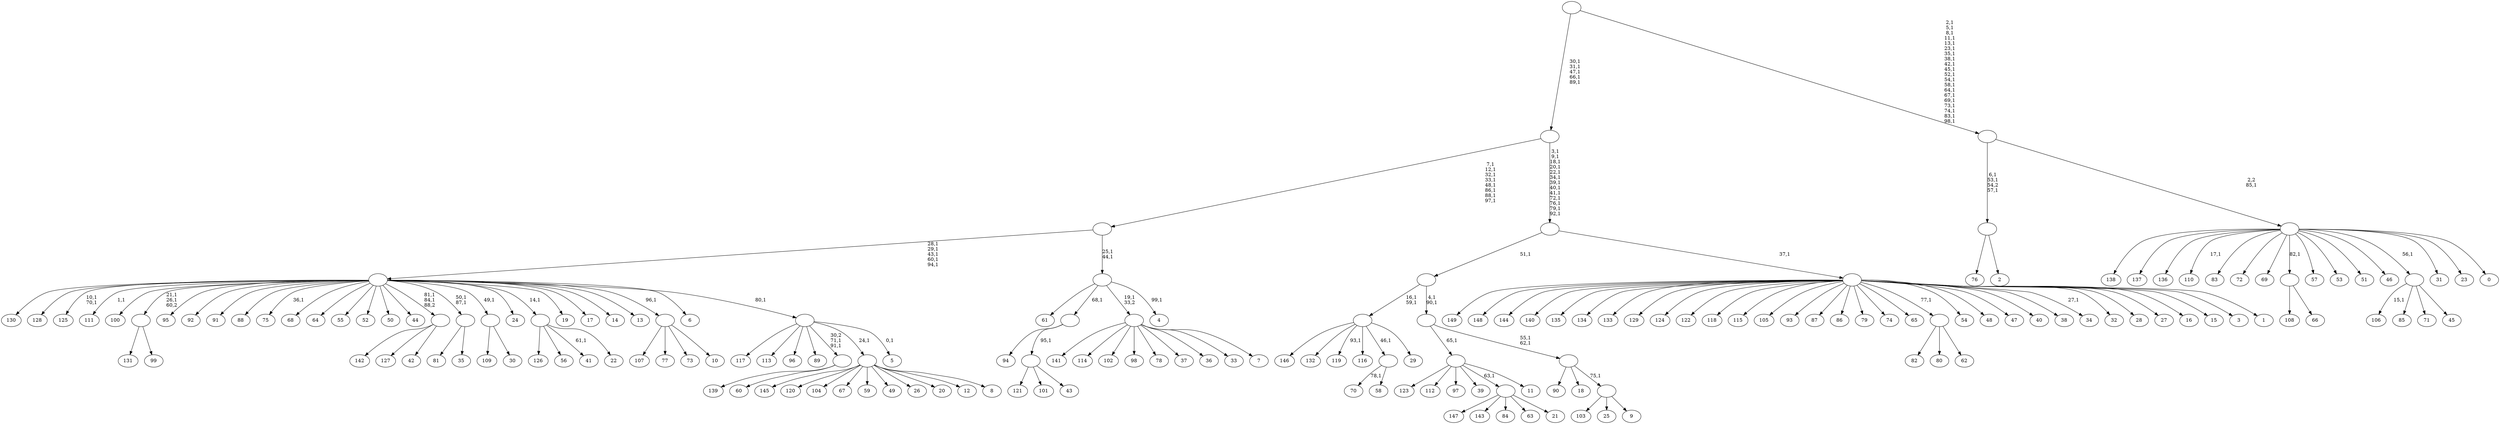 digraph T {
	250 [label="149"]
	249 [label="148"]
	248 [label="147"]
	247 [label="146"]
	246 [label="145"]
	245 [label="144"]
	244 [label="143"]
	243 [label="142"]
	242 [label="141"]
	241 [label="140"]
	240 [label="139"]
	239 [label="138"]
	238 [label="137"]
	237 [label="136"]
	236 [label="135"]
	235 [label="134"]
	234 [label="133"]
	233 [label="132"]
	232 [label="131"]
	231 [label="130"]
	230 [label="129"]
	229 [label="128"]
	228 [label="127"]
	227 [label="126"]
	226 [label="125"]
	223 [label="124"]
	222 [label="123"]
	221 [label="122"]
	220 [label="121"]
	219 [label="120"]
	218 [label="119"]
	216 [label="118"]
	215 [label="117"]
	214 [label="116"]
	213 [label="115"]
	212 [label="114"]
	211 [label="113"]
	210 [label="112"]
	209 [label="111"]
	207 [label="110"]
	205 [label="109"]
	204 [label="108"]
	203 [label="107"]
	202 [label="106"]
	200 [label="105"]
	199 [label="104"]
	198 [label="103"]
	197 [label="102"]
	196 [label="101"]
	195 [label="100"]
	194 [label="99"]
	193 [label=""]
	191 [label="98"]
	190 [label="97"]
	189 [label="96"]
	188 [label="95"]
	187 [label="94"]
	186 [label="93"]
	185 [label="92"]
	184 [label="91"]
	183 [label="90"]
	182 [label="89"]
	181 [label="88"]
	180 [label="87"]
	179 [label="86"]
	178 [label="85"]
	177 [label="84"]
	176 [label="83"]
	175 [label="82"]
	174 [label="81"]
	173 [label="80"]
	172 [label="79"]
	171 [label="78"]
	170 [label="77"]
	169 [label="76"]
	168 [label="75"]
	166 [label="74"]
	165 [label="73"]
	164 [label="72"]
	163 [label="71"]
	162 [label="70"]
	160 [label="69"]
	159 [label="68"]
	158 [label="67"]
	157 [label="66"]
	156 [label=""]
	155 [label="65"]
	154 [label="64"]
	153 [label="63"]
	152 [label="62"]
	151 [label=""]
	150 [label="61"]
	149 [label="60"]
	148 [label=""]
	146 [label="59"]
	145 [label="58"]
	144 [label=""]
	143 [label="57"]
	142 [label="56"]
	141 [label="55"]
	140 [label="54"]
	139 [label="53"]
	138 [label="52"]
	137 [label="51"]
	136 [label="50"]
	135 [label="49"]
	134 [label="48"]
	133 [label="47"]
	132 [label="46"]
	131 [label="45"]
	130 [label=""]
	129 [label="44"]
	128 [label="43"]
	127 [label=""]
	126 [label=""]
	125 [label="42"]
	124 [label=""]
	122 [label="41"]
	120 [label="40"]
	119 [label="39"]
	118 [label="38"]
	117 [label="37"]
	116 [label="36"]
	115 [label="35"]
	114 [label=""]
	112 [label="34"]
	110 [label="33"]
	109 [label="32"]
	108 [label="31"]
	107 [label="30"]
	106 [label=""]
	105 [label="29"]
	104 [label=""]
	102 [label="28"]
	101 [label="27"]
	100 [label="26"]
	99 [label="25"]
	98 [label="24"]
	97 [label="23"]
	96 [label="22"]
	95 [label=""]
	94 [label="21"]
	93 [label=""]
	92 [label="20"]
	91 [label="19"]
	90 [label="18"]
	89 [label="17"]
	88 [label="16"]
	87 [label="15"]
	86 [label="14"]
	85 [label="13"]
	84 [label="12"]
	83 [label="11"]
	82 [label=""]
	81 [label="10"]
	80 [label=""]
	79 [label="9"]
	78 [label=""]
	77 [label=""]
	75 [label=""]
	73 [label=""]
	72 [label="8"]
	71 [label=""]
	70 [label="7"]
	69 [label=""]
	68 [label="6"]
	67 [label="5"]
	65 [label=""]
	64 [label=""]
	59 [label="4"]
	57 [label=""]
	55 [label=""]
	47 [label="3"]
	46 [label="2"]
	45 [label=""]
	42 [label="1"]
	41 [label=""]
	40 [label=""]
	27 [label=""]
	22 [label="0"]
	21 [label=""]
	20 [label=""]
	0 [label=""]
	193 -> 232 [label=""]
	193 -> 194 [label=""]
	156 -> 204 [label=""]
	156 -> 157 [label=""]
	151 -> 175 [label=""]
	151 -> 173 [label=""]
	151 -> 152 [label=""]
	148 -> 240 [label=""]
	148 -> 149 [label=""]
	144 -> 162 [label="78,1"]
	144 -> 145 [label=""]
	130 -> 202 [label="15,1"]
	130 -> 178 [label=""]
	130 -> 163 [label=""]
	130 -> 131 [label=""]
	127 -> 220 [label=""]
	127 -> 196 [label=""]
	127 -> 128 [label=""]
	126 -> 187 [label=""]
	126 -> 127 [label="95,1"]
	124 -> 243 [label=""]
	124 -> 228 [label=""]
	124 -> 125 [label=""]
	114 -> 174 [label=""]
	114 -> 115 [label=""]
	106 -> 205 [label=""]
	106 -> 107 [label=""]
	104 -> 218 [label="93,1"]
	104 -> 247 [label=""]
	104 -> 233 [label=""]
	104 -> 214 [label=""]
	104 -> 144 [label="46,1"]
	104 -> 105 [label=""]
	95 -> 122 [label="61,1"]
	95 -> 227 [label=""]
	95 -> 142 [label=""]
	95 -> 96 [label=""]
	93 -> 248 [label=""]
	93 -> 244 [label=""]
	93 -> 177 [label=""]
	93 -> 153 [label=""]
	93 -> 94 [label=""]
	82 -> 222 [label=""]
	82 -> 210 [label=""]
	82 -> 190 [label=""]
	82 -> 119 [label=""]
	82 -> 93 [label="63,1"]
	82 -> 83 [label=""]
	80 -> 203 [label=""]
	80 -> 170 [label=""]
	80 -> 165 [label=""]
	80 -> 81 [label=""]
	78 -> 198 [label=""]
	78 -> 99 [label=""]
	78 -> 79 [label=""]
	77 -> 183 [label=""]
	77 -> 90 [label=""]
	77 -> 78 [label="75,1"]
	75 -> 77 [label="55,1\n62,1"]
	75 -> 82 [label="65,1"]
	73 -> 75 [label="4,1\n90,1"]
	73 -> 104 [label="16,1\n59,1"]
	71 -> 246 [label=""]
	71 -> 219 [label=""]
	71 -> 199 [label=""]
	71 -> 158 [label=""]
	71 -> 146 [label=""]
	71 -> 135 [label=""]
	71 -> 100 [label=""]
	71 -> 92 [label=""]
	71 -> 84 [label=""]
	71 -> 72 [label=""]
	69 -> 242 [label=""]
	69 -> 212 [label=""]
	69 -> 197 [label=""]
	69 -> 191 [label=""]
	69 -> 171 [label=""]
	69 -> 117 [label=""]
	69 -> 116 [label=""]
	69 -> 110 [label=""]
	69 -> 70 [label=""]
	65 -> 67 [label="0,1"]
	65 -> 148 [label="30,2\n71,1\n91,1"]
	65 -> 215 [label=""]
	65 -> 211 [label=""]
	65 -> 189 [label=""]
	65 -> 182 [label=""]
	65 -> 71 [label="24,1"]
	64 -> 114 [label="50,1\n87,1"]
	64 -> 124 [label="81,1\n84,1\n88,2"]
	64 -> 168 [label="36,1"]
	64 -> 193 [label="21,1\n26,1\n60,2"]
	64 -> 209 [label="1,1"]
	64 -> 226 [label="10,1\n70,1"]
	64 -> 231 [label=""]
	64 -> 229 [label=""]
	64 -> 195 [label=""]
	64 -> 188 [label=""]
	64 -> 185 [label=""]
	64 -> 184 [label=""]
	64 -> 181 [label=""]
	64 -> 159 [label=""]
	64 -> 154 [label=""]
	64 -> 141 [label=""]
	64 -> 138 [label=""]
	64 -> 136 [label=""]
	64 -> 129 [label=""]
	64 -> 106 [label="49,1"]
	64 -> 98 [label=""]
	64 -> 95 [label="14,1"]
	64 -> 91 [label=""]
	64 -> 89 [label=""]
	64 -> 86 [label=""]
	64 -> 85 [label=""]
	64 -> 80 [label="96,1"]
	64 -> 68 [label=""]
	64 -> 65 [label="80,1"]
	57 -> 59 [label="99,1"]
	57 -> 150 [label=""]
	57 -> 126 [label="68,1"]
	57 -> 69 [label="19,1\n33,2"]
	55 -> 57 [label="25,1\n44,1"]
	55 -> 64 [label="28,1\n29,1\n43,1\n60,1\n94,1"]
	45 -> 169 [label=""]
	45 -> 46 [label=""]
	41 -> 112 [label="27,1"]
	41 -> 250 [label=""]
	41 -> 249 [label=""]
	41 -> 245 [label=""]
	41 -> 241 [label=""]
	41 -> 236 [label=""]
	41 -> 235 [label=""]
	41 -> 234 [label=""]
	41 -> 230 [label=""]
	41 -> 223 [label=""]
	41 -> 221 [label=""]
	41 -> 216 [label=""]
	41 -> 213 [label=""]
	41 -> 200 [label=""]
	41 -> 186 [label=""]
	41 -> 180 [label=""]
	41 -> 179 [label=""]
	41 -> 172 [label=""]
	41 -> 166 [label=""]
	41 -> 155 [label=""]
	41 -> 151 [label="77,1"]
	41 -> 140 [label=""]
	41 -> 134 [label=""]
	41 -> 133 [label=""]
	41 -> 120 [label=""]
	41 -> 118 [label=""]
	41 -> 109 [label=""]
	41 -> 102 [label=""]
	41 -> 101 [label=""]
	41 -> 88 [label=""]
	41 -> 87 [label=""]
	41 -> 47 [label=""]
	41 -> 42 [label=""]
	40 -> 73 [label="51,1"]
	40 -> 41 [label="37,1"]
	27 -> 40 [label="3,1\n9,1\n18,1\n20,1\n22,1\n34,1\n39,1\n40,1\n41,1\n72,1\n76,1\n79,1\n92,1"]
	27 -> 55 [label="7,1\n12,1\n32,1\n33,1\n48,1\n86,1\n88,1\n97,1"]
	21 -> 207 [label="17,1"]
	21 -> 239 [label=""]
	21 -> 238 [label=""]
	21 -> 237 [label=""]
	21 -> 176 [label=""]
	21 -> 164 [label=""]
	21 -> 160 [label=""]
	21 -> 156 [label="82,1"]
	21 -> 143 [label=""]
	21 -> 139 [label=""]
	21 -> 137 [label=""]
	21 -> 132 [label=""]
	21 -> 130 [label="56,1"]
	21 -> 108 [label=""]
	21 -> 97 [label=""]
	21 -> 22 [label=""]
	20 -> 45 [label="6,1\n53,1\n54,2\n57,1"]
	20 -> 21 [label="2,2\n85,1"]
	0 -> 20 [label="2,1\n5,1\n8,1\n11,1\n13,1\n23,1\n35,1\n38,1\n42,1\n45,1\n52,1\n54,1\n58,1\n64,1\n67,1\n69,1\n73,1\n74,1\n83,1\n98,1"]
	0 -> 27 [label="30,1\n31,1\n47,1\n66,1\n89,1"]
}
